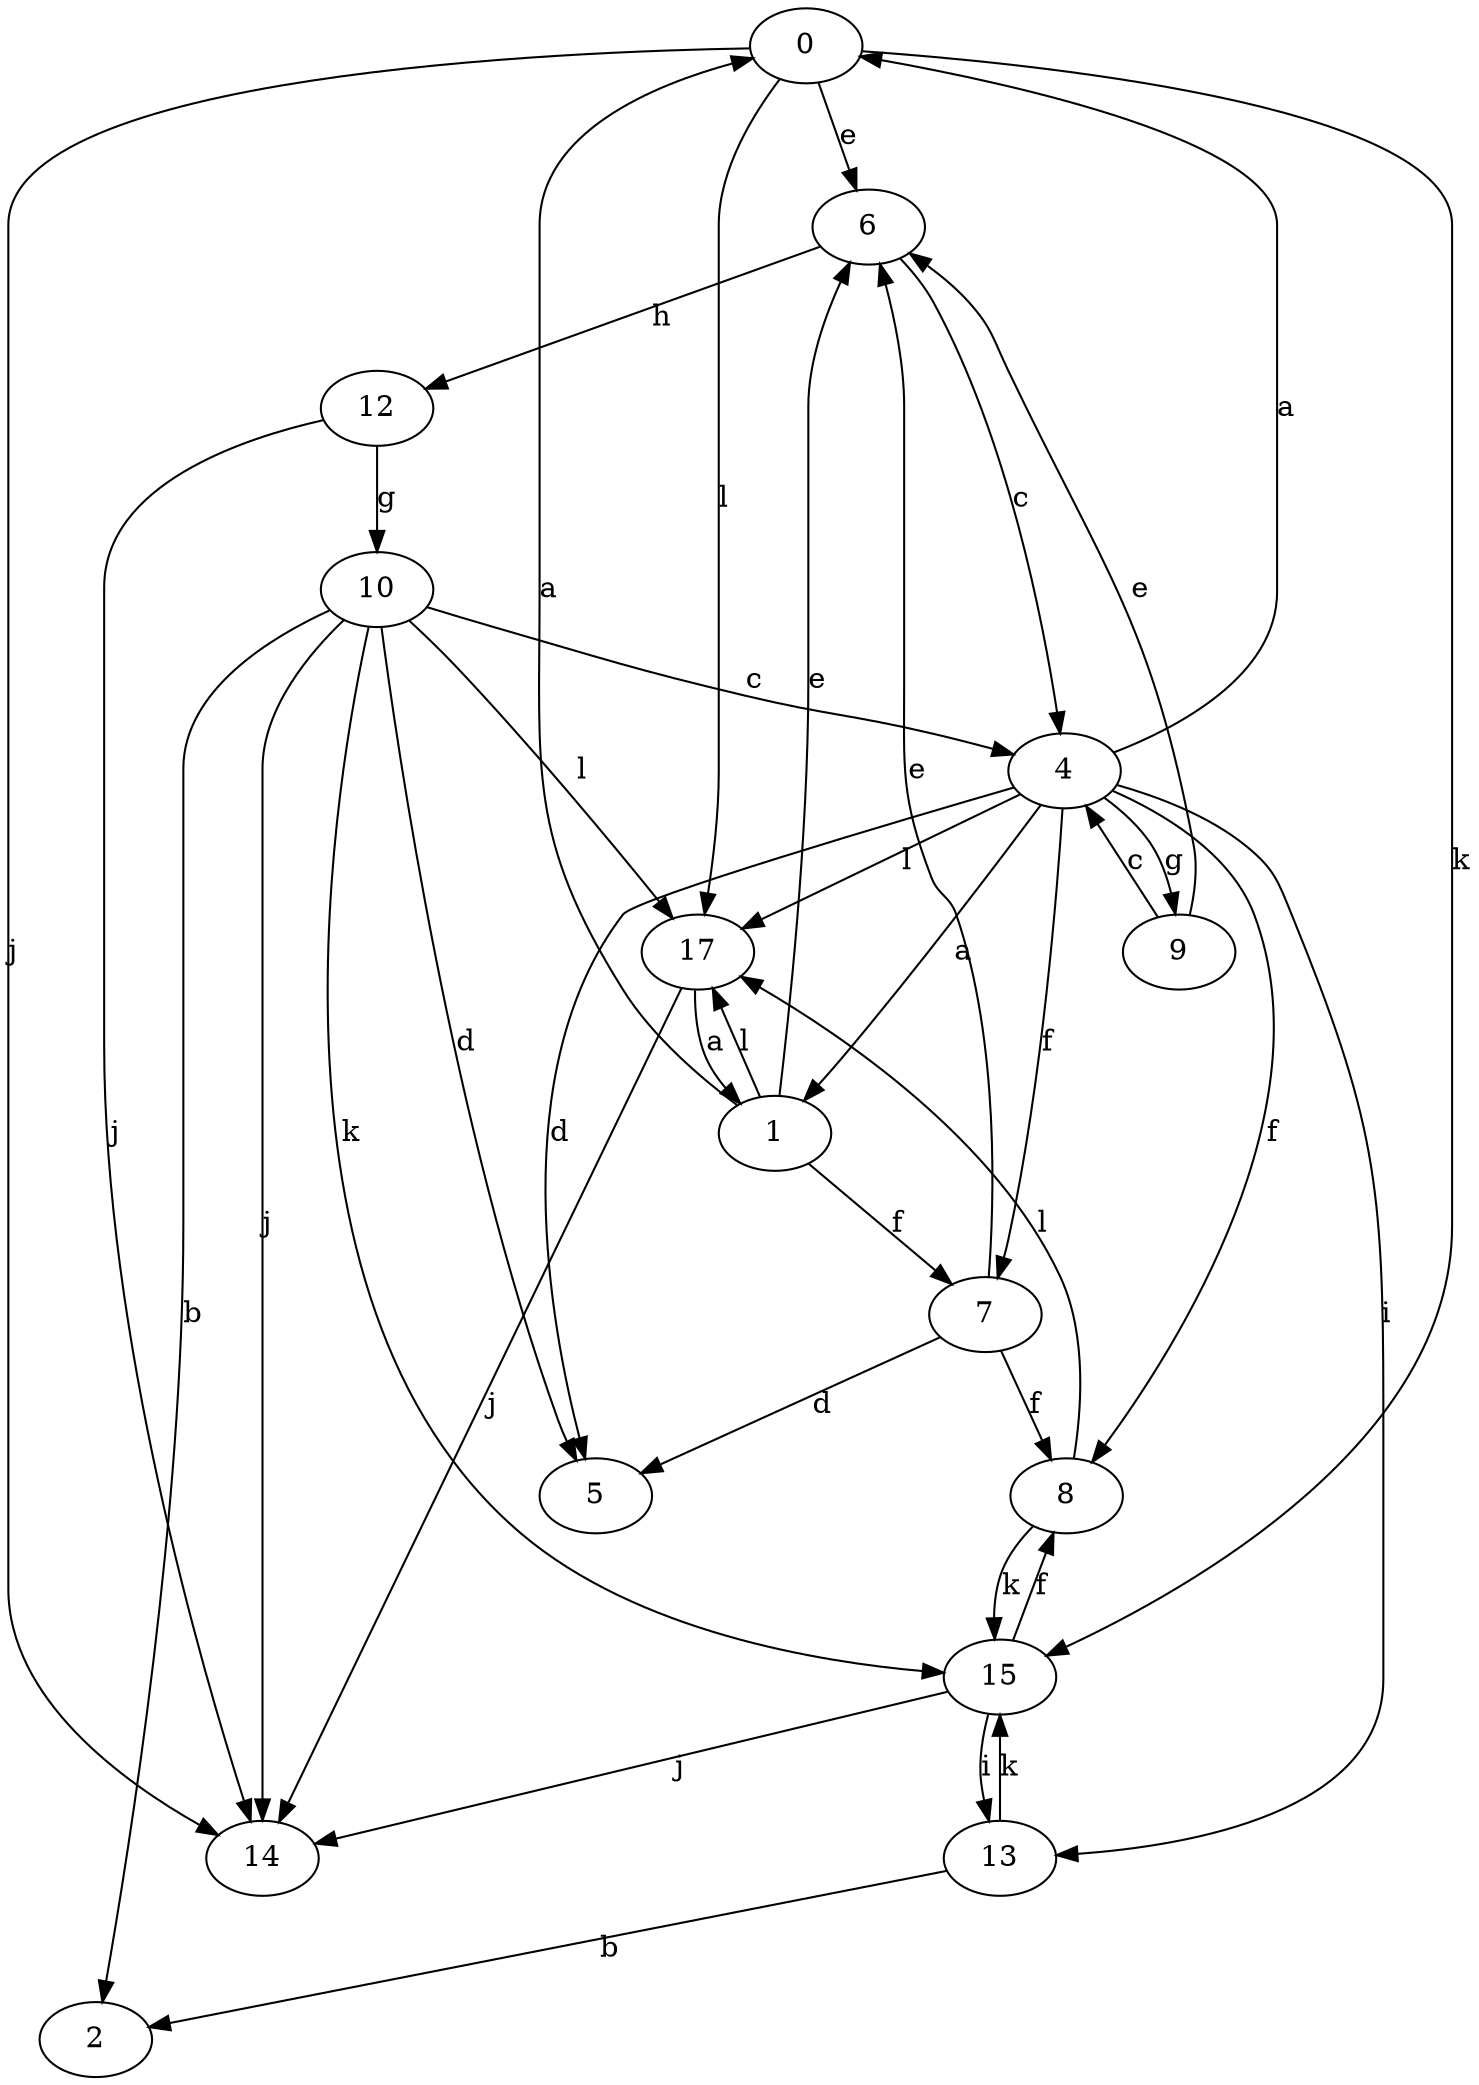 strict digraph  {
0;
1;
2;
4;
5;
6;
7;
8;
9;
10;
12;
13;
14;
15;
17;
0 -> 6  [label=e];
0 -> 14  [label=j];
0 -> 15  [label=k];
0 -> 17  [label=l];
1 -> 0  [label=a];
1 -> 6  [label=e];
1 -> 7  [label=f];
1 -> 17  [label=l];
4 -> 0  [label=a];
4 -> 1  [label=a];
4 -> 5  [label=d];
4 -> 7  [label=f];
4 -> 8  [label=f];
4 -> 9  [label=g];
4 -> 13  [label=i];
4 -> 17  [label=l];
6 -> 4  [label=c];
6 -> 12  [label=h];
7 -> 5  [label=d];
7 -> 6  [label=e];
7 -> 8  [label=f];
8 -> 15  [label=k];
8 -> 17  [label=l];
9 -> 4  [label=c];
9 -> 6  [label=e];
10 -> 2  [label=b];
10 -> 4  [label=c];
10 -> 5  [label=d];
10 -> 14  [label=j];
10 -> 15  [label=k];
10 -> 17  [label=l];
12 -> 10  [label=g];
12 -> 14  [label=j];
13 -> 2  [label=b];
13 -> 15  [label=k];
15 -> 8  [label=f];
15 -> 13  [label=i];
15 -> 14  [label=j];
17 -> 1  [label=a];
17 -> 14  [label=j];
}
